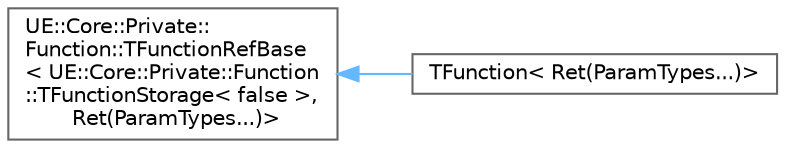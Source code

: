 digraph "Graphical Class Hierarchy"
{
 // INTERACTIVE_SVG=YES
 // LATEX_PDF_SIZE
  bgcolor="transparent";
  edge [fontname=Helvetica,fontsize=10,labelfontname=Helvetica,labelfontsize=10];
  node [fontname=Helvetica,fontsize=10,shape=box,height=0.2,width=0.4];
  rankdir="LR";
  Node0 [id="Node000000",label="UE::Core::Private::\lFunction::TFunctionRefBase\l\< UE::Core::Private::Function\l::TFunctionStorage\< false \>,\l Ret(ParamTypes...)\>",height=0.2,width=0.4,color="grey40", fillcolor="white", style="filled",URL="$da/d87/structUE_1_1Core_1_1Private_1_1Function_1_1TFunctionRefBase.html",tooltip=" "];
  Node0 -> Node1 [id="edge9050_Node000000_Node000001",dir="back",color="steelblue1",style="solid",tooltip=" "];
  Node1 [id="Node000001",label="TFunction\< Ret(ParamTypes...)\>",height=0.2,width=0.4,color="grey40", fillcolor="white", style="filled",URL="$d6/d79/classTFunction_3_01Ret_07ParamTypes_8_8_8_08_4.html",tooltip="TFunction<FuncType>"];
}

